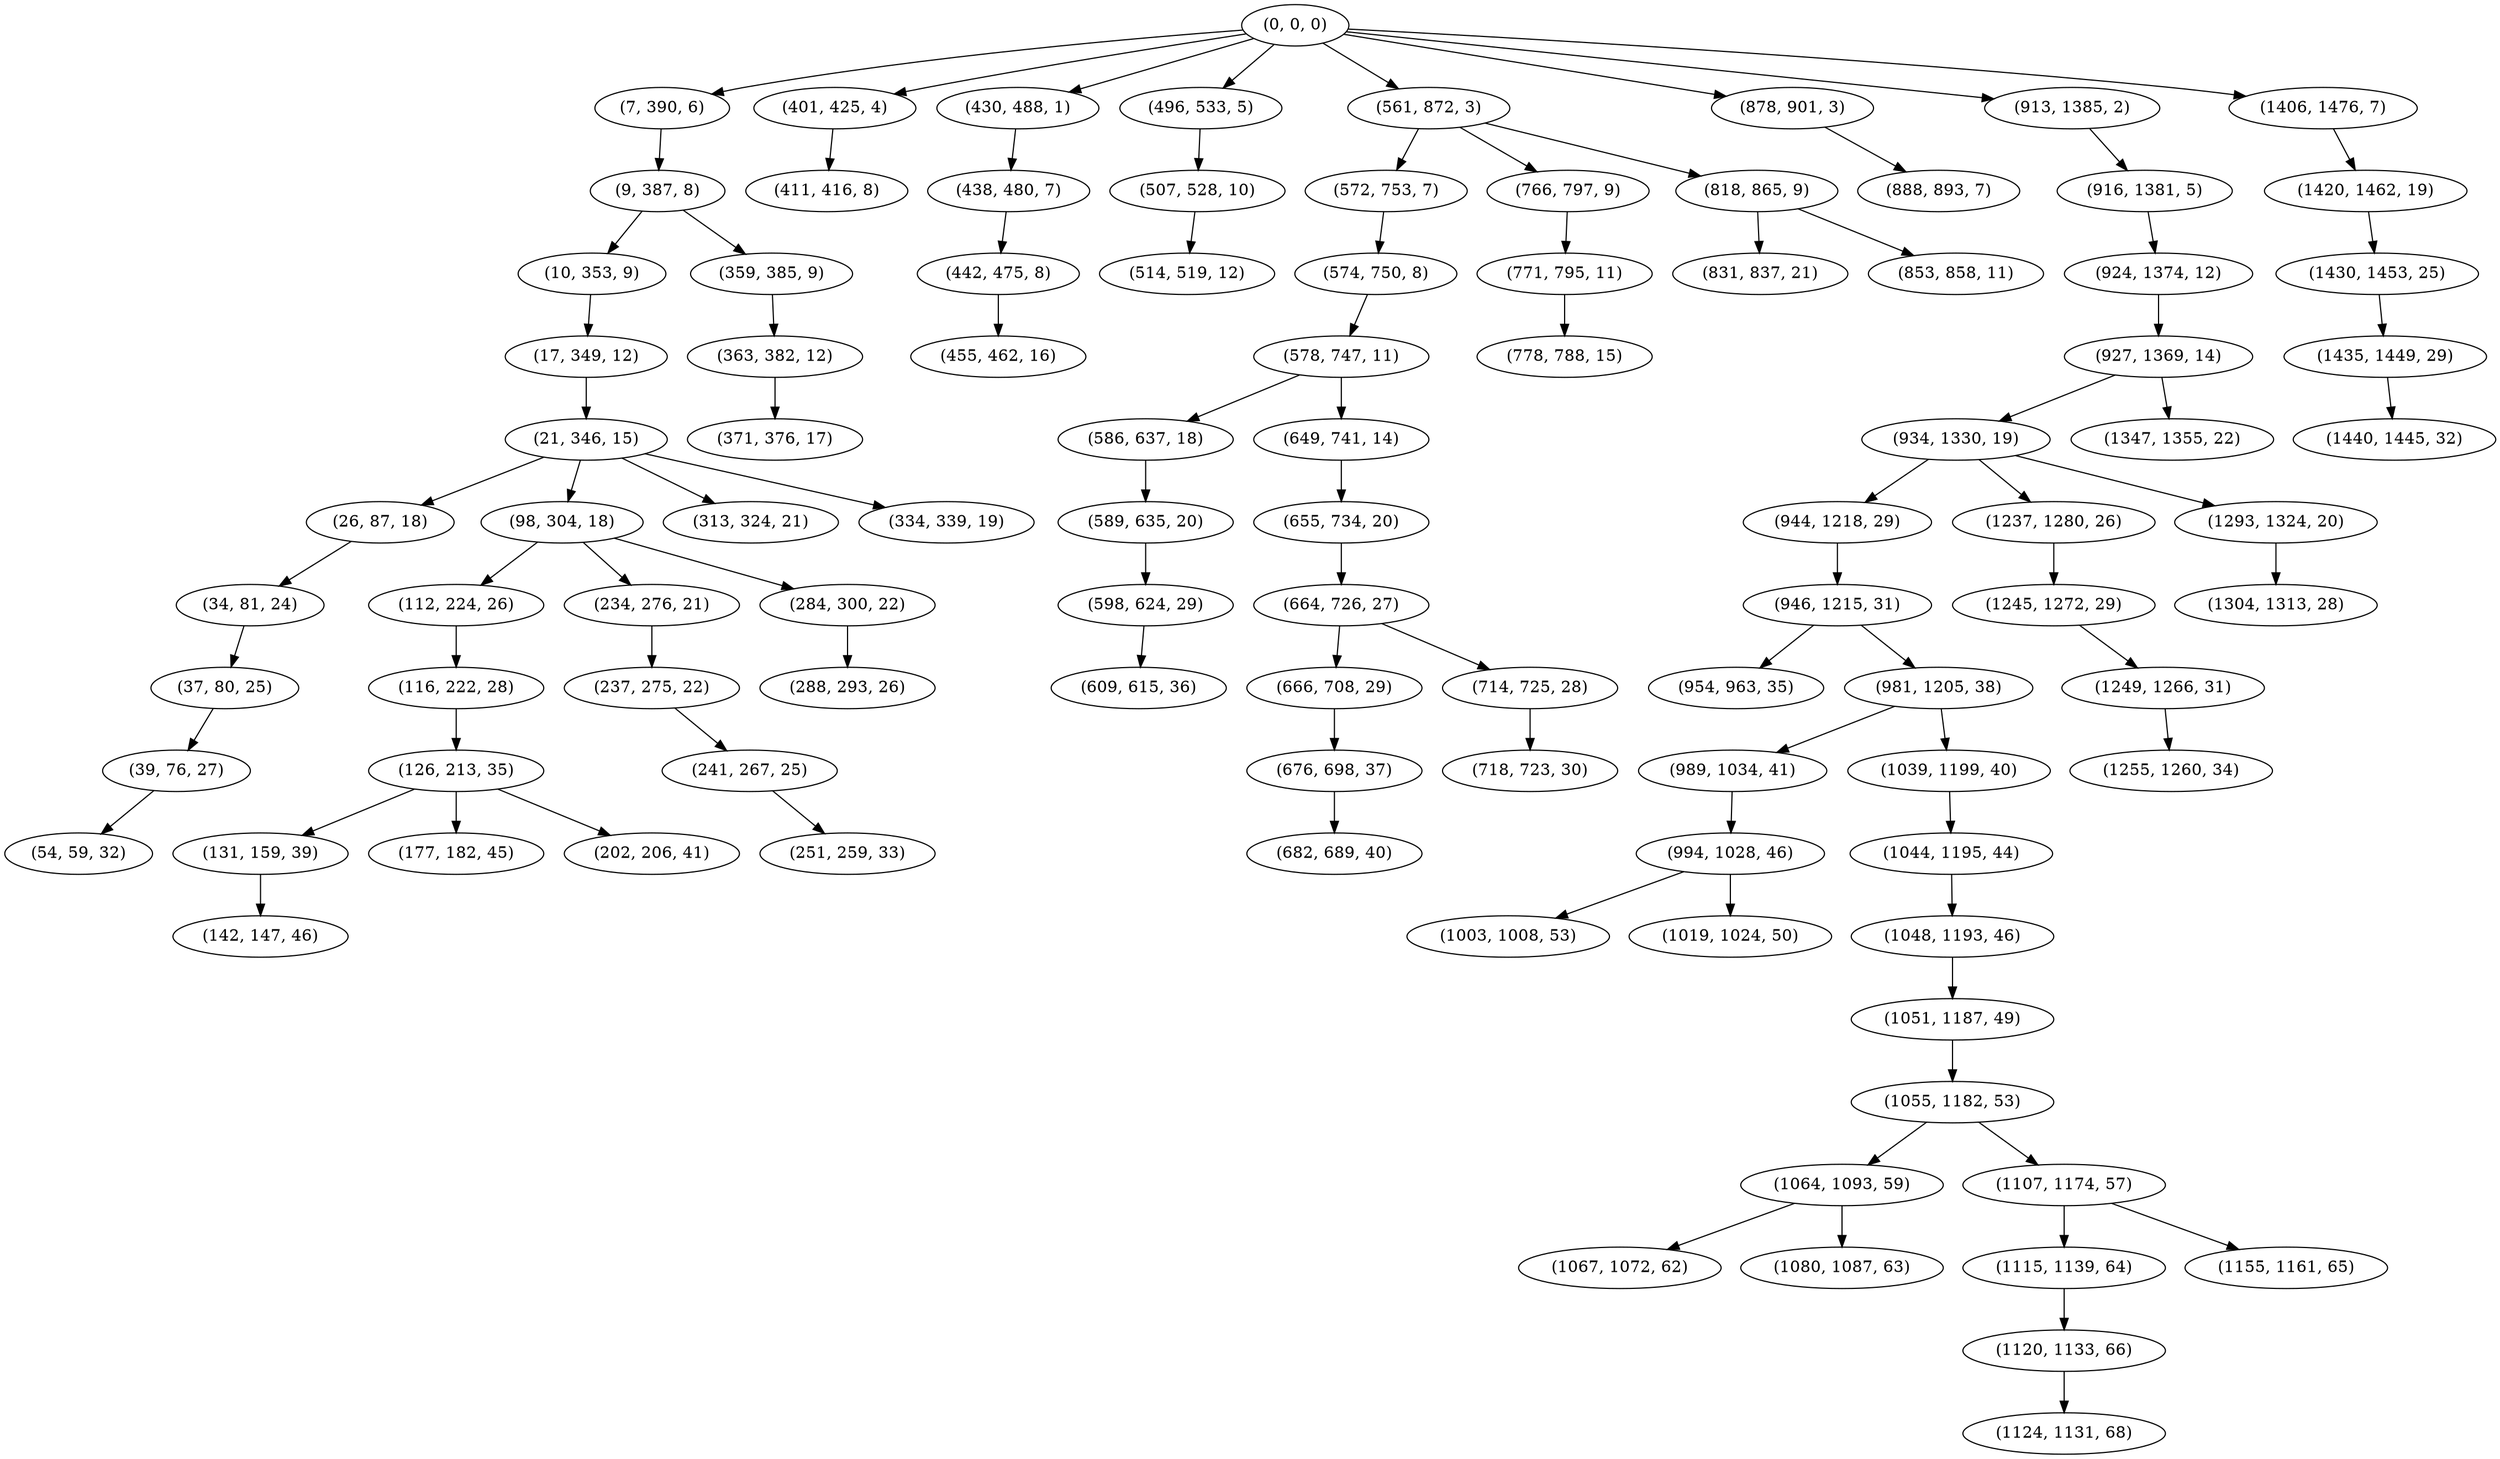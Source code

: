 digraph tree {
    "(0, 0, 0)";
    "(7, 390, 6)";
    "(9, 387, 8)";
    "(10, 353, 9)";
    "(17, 349, 12)";
    "(21, 346, 15)";
    "(26, 87, 18)";
    "(34, 81, 24)";
    "(37, 80, 25)";
    "(39, 76, 27)";
    "(54, 59, 32)";
    "(98, 304, 18)";
    "(112, 224, 26)";
    "(116, 222, 28)";
    "(126, 213, 35)";
    "(131, 159, 39)";
    "(142, 147, 46)";
    "(177, 182, 45)";
    "(202, 206, 41)";
    "(234, 276, 21)";
    "(237, 275, 22)";
    "(241, 267, 25)";
    "(251, 259, 33)";
    "(284, 300, 22)";
    "(288, 293, 26)";
    "(313, 324, 21)";
    "(334, 339, 19)";
    "(359, 385, 9)";
    "(363, 382, 12)";
    "(371, 376, 17)";
    "(401, 425, 4)";
    "(411, 416, 8)";
    "(430, 488, 1)";
    "(438, 480, 7)";
    "(442, 475, 8)";
    "(455, 462, 16)";
    "(496, 533, 5)";
    "(507, 528, 10)";
    "(514, 519, 12)";
    "(561, 872, 3)";
    "(572, 753, 7)";
    "(574, 750, 8)";
    "(578, 747, 11)";
    "(586, 637, 18)";
    "(589, 635, 20)";
    "(598, 624, 29)";
    "(609, 615, 36)";
    "(649, 741, 14)";
    "(655, 734, 20)";
    "(664, 726, 27)";
    "(666, 708, 29)";
    "(676, 698, 37)";
    "(682, 689, 40)";
    "(714, 725, 28)";
    "(718, 723, 30)";
    "(766, 797, 9)";
    "(771, 795, 11)";
    "(778, 788, 15)";
    "(818, 865, 9)";
    "(831, 837, 21)";
    "(853, 858, 11)";
    "(878, 901, 3)";
    "(888, 893, 7)";
    "(913, 1385, 2)";
    "(916, 1381, 5)";
    "(924, 1374, 12)";
    "(927, 1369, 14)";
    "(934, 1330, 19)";
    "(944, 1218, 29)";
    "(946, 1215, 31)";
    "(954, 963, 35)";
    "(981, 1205, 38)";
    "(989, 1034, 41)";
    "(994, 1028, 46)";
    "(1003, 1008, 53)";
    "(1019, 1024, 50)";
    "(1039, 1199, 40)";
    "(1044, 1195, 44)";
    "(1048, 1193, 46)";
    "(1051, 1187, 49)";
    "(1055, 1182, 53)";
    "(1064, 1093, 59)";
    "(1067, 1072, 62)";
    "(1080, 1087, 63)";
    "(1107, 1174, 57)";
    "(1115, 1139, 64)";
    "(1120, 1133, 66)";
    "(1124, 1131, 68)";
    "(1155, 1161, 65)";
    "(1237, 1280, 26)";
    "(1245, 1272, 29)";
    "(1249, 1266, 31)";
    "(1255, 1260, 34)";
    "(1293, 1324, 20)";
    "(1304, 1313, 28)";
    "(1347, 1355, 22)";
    "(1406, 1476, 7)";
    "(1420, 1462, 19)";
    "(1430, 1453, 25)";
    "(1435, 1449, 29)";
    "(1440, 1445, 32)";
    "(0, 0, 0)" -> "(7, 390, 6)";
    "(0, 0, 0)" -> "(401, 425, 4)";
    "(0, 0, 0)" -> "(430, 488, 1)";
    "(0, 0, 0)" -> "(496, 533, 5)";
    "(0, 0, 0)" -> "(561, 872, 3)";
    "(0, 0, 0)" -> "(878, 901, 3)";
    "(0, 0, 0)" -> "(913, 1385, 2)";
    "(0, 0, 0)" -> "(1406, 1476, 7)";
    "(7, 390, 6)" -> "(9, 387, 8)";
    "(9, 387, 8)" -> "(10, 353, 9)";
    "(9, 387, 8)" -> "(359, 385, 9)";
    "(10, 353, 9)" -> "(17, 349, 12)";
    "(17, 349, 12)" -> "(21, 346, 15)";
    "(21, 346, 15)" -> "(26, 87, 18)";
    "(21, 346, 15)" -> "(98, 304, 18)";
    "(21, 346, 15)" -> "(313, 324, 21)";
    "(21, 346, 15)" -> "(334, 339, 19)";
    "(26, 87, 18)" -> "(34, 81, 24)";
    "(34, 81, 24)" -> "(37, 80, 25)";
    "(37, 80, 25)" -> "(39, 76, 27)";
    "(39, 76, 27)" -> "(54, 59, 32)";
    "(98, 304, 18)" -> "(112, 224, 26)";
    "(98, 304, 18)" -> "(234, 276, 21)";
    "(98, 304, 18)" -> "(284, 300, 22)";
    "(112, 224, 26)" -> "(116, 222, 28)";
    "(116, 222, 28)" -> "(126, 213, 35)";
    "(126, 213, 35)" -> "(131, 159, 39)";
    "(126, 213, 35)" -> "(177, 182, 45)";
    "(126, 213, 35)" -> "(202, 206, 41)";
    "(131, 159, 39)" -> "(142, 147, 46)";
    "(234, 276, 21)" -> "(237, 275, 22)";
    "(237, 275, 22)" -> "(241, 267, 25)";
    "(241, 267, 25)" -> "(251, 259, 33)";
    "(284, 300, 22)" -> "(288, 293, 26)";
    "(359, 385, 9)" -> "(363, 382, 12)";
    "(363, 382, 12)" -> "(371, 376, 17)";
    "(401, 425, 4)" -> "(411, 416, 8)";
    "(430, 488, 1)" -> "(438, 480, 7)";
    "(438, 480, 7)" -> "(442, 475, 8)";
    "(442, 475, 8)" -> "(455, 462, 16)";
    "(496, 533, 5)" -> "(507, 528, 10)";
    "(507, 528, 10)" -> "(514, 519, 12)";
    "(561, 872, 3)" -> "(572, 753, 7)";
    "(561, 872, 3)" -> "(766, 797, 9)";
    "(561, 872, 3)" -> "(818, 865, 9)";
    "(572, 753, 7)" -> "(574, 750, 8)";
    "(574, 750, 8)" -> "(578, 747, 11)";
    "(578, 747, 11)" -> "(586, 637, 18)";
    "(578, 747, 11)" -> "(649, 741, 14)";
    "(586, 637, 18)" -> "(589, 635, 20)";
    "(589, 635, 20)" -> "(598, 624, 29)";
    "(598, 624, 29)" -> "(609, 615, 36)";
    "(649, 741, 14)" -> "(655, 734, 20)";
    "(655, 734, 20)" -> "(664, 726, 27)";
    "(664, 726, 27)" -> "(666, 708, 29)";
    "(664, 726, 27)" -> "(714, 725, 28)";
    "(666, 708, 29)" -> "(676, 698, 37)";
    "(676, 698, 37)" -> "(682, 689, 40)";
    "(714, 725, 28)" -> "(718, 723, 30)";
    "(766, 797, 9)" -> "(771, 795, 11)";
    "(771, 795, 11)" -> "(778, 788, 15)";
    "(818, 865, 9)" -> "(831, 837, 21)";
    "(818, 865, 9)" -> "(853, 858, 11)";
    "(878, 901, 3)" -> "(888, 893, 7)";
    "(913, 1385, 2)" -> "(916, 1381, 5)";
    "(916, 1381, 5)" -> "(924, 1374, 12)";
    "(924, 1374, 12)" -> "(927, 1369, 14)";
    "(927, 1369, 14)" -> "(934, 1330, 19)";
    "(927, 1369, 14)" -> "(1347, 1355, 22)";
    "(934, 1330, 19)" -> "(944, 1218, 29)";
    "(934, 1330, 19)" -> "(1237, 1280, 26)";
    "(934, 1330, 19)" -> "(1293, 1324, 20)";
    "(944, 1218, 29)" -> "(946, 1215, 31)";
    "(946, 1215, 31)" -> "(954, 963, 35)";
    "(946, 1215, 31)" -> "(981, 1205, 38)";
    "(981, 1205, 38)" -> "(989, 1034, 41)";
    "(981, 1205, 38)" -> "(1039, 1199, 40)";
    "(989, 1034, 41)" -> "(994, 1028, 46)";
    "(994, 1028, 46)" -> "(1003, 1008, 53)";
    "(994, 1028, 46)" -> "(1019, 1024, 50)";
    "(1039, 1199, 40)" -> "(1044, 1195, 44)";
    "(1044, 1195, 44)" -> "(1048, 1193, 46)";
    "(1048, 1193, 46)" -> "(1051, 1187, 49)";
    "(1051, 1187, 49)" -> "(1055, 1182, 53)";
    "(1055, 1182, 53)" -> "(1064, 1093, 59)";
    "(1055, 1182, 53)" -> "(1107, 1174, 57)";
    "(1064, 1093, 59)" -> "(1067, 1072, 62)";
    "(1064, 1093, 59)" -> "(1080, 1087, 63)";
    "(1107, 1174, 57)" -> "(1115, 1139, 64)";
    "(1107, 1174, 57)" -> "(1155, 1161, 65)";
    "(1115, 1139, 64)" -> "(1120, 1133, 66)";
    "(1120, 1133, 66)" -> "(1124, 1131, 68)";
    "(1237, 1280, 26)" -> "(1245, 1272, 29)";
    "(1245, 1272, 29)" -> "(1249, 1266, 31)";
    "(1249, 1266, 31)" -> "(1255, 1260, 34)";
    "(1293, 1324, 20)" -> "(1304, 1313, 28)";
    "(1406, 1476, 7)" -> "(1420, 1462, 19)";
    "(1420, 1462, 19)" -> "(1430, 1453, 25)";
    "(1430, 1453, 25)" -> "(1435, 1449, 29)";
    "(1435, 1449, 29)" -> "(1440, 1445, 32)";
}
